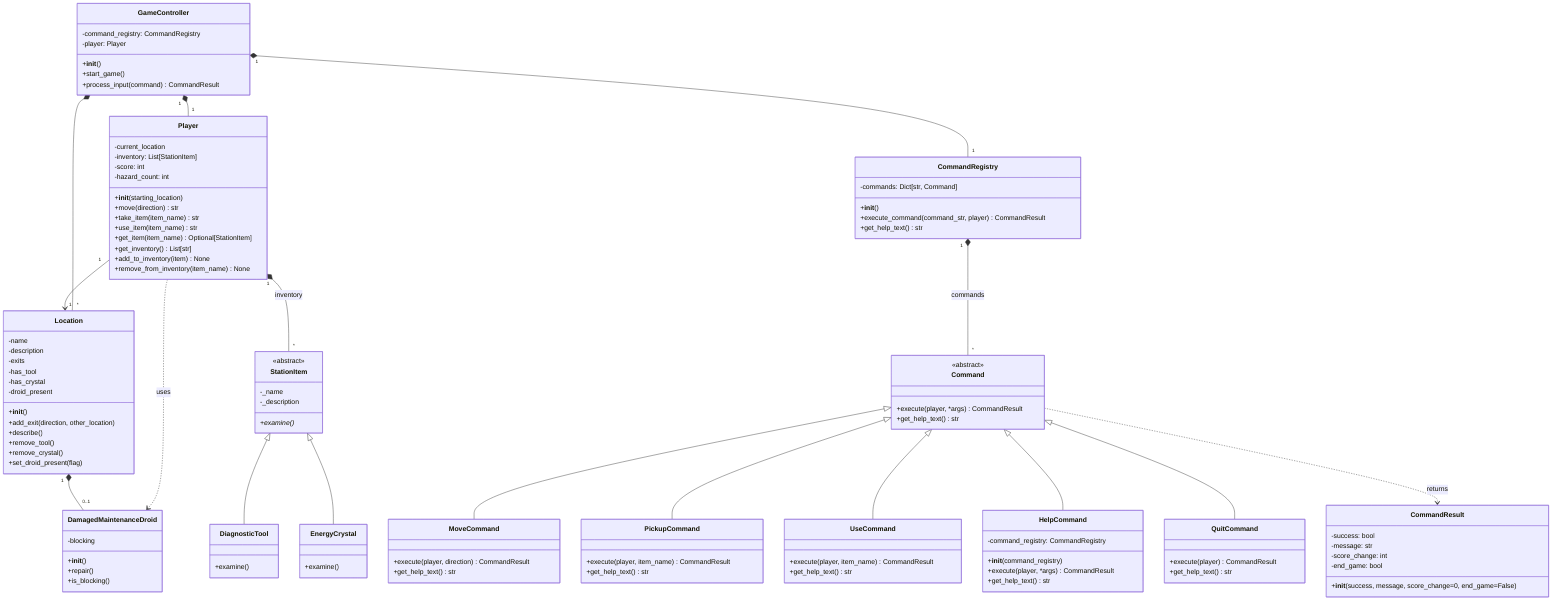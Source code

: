 %%https://www.mermaidchart.com/app/projects/47094d90-774a-4ae6-93a1-2cb529246fc4/diagrams/99d1ef36-488e-4133-bc3e-c1d843bf7947/share/invite/eyJhbGciOiJIUzI1NiIsInR5cCI6IkpXVCJ9.eyJkb2N1bWVudElEIjoiOTlkMWVmMzYtNDg4ZS00MTMzLWJjM2UtYzFkODQzYmY3OTQ3IiwiYWNjZXNzIjoiRWRpdCIsImlhdCI6MTc0OTk0OTU5Mn0.uazLs_2hfcVtrlq28p2kLkWsVvMLcLUdjSNnbZE1bQA

classDiagram
    class StationItem {
        <<abstract>>
        -_name
        -_description
        +examine()*
    }

    class DiagnosticTool {
        +examine()
    }

    class EnergyCrystal {
        +examine()
    }

    class Location {
        -name
        -description
        -exits
        -has_tool
        -has_crystal
        -droid_present
        +__init__()
        +add_exit(direction, other_location)
        +describe()
        +remove_tool()
        +remove_crystal()
        +set_droid_present(flag)
    }

    class DamagedMaintenanceDroid {
        -blocking
        +__init__()
        +repair()
        +is_blocking()
    }

    class Player {
        -current_location
        -inventory: List[StationItem]
        -score: int
        -hazard_count: int
        +__init__(starting_location)
        +move(direction) str
        +take_item(item_name) str
        +use_item(item_name) str
        +get_item(item_name) Optional[StationItem]
        +get_inventory() List[str]
        +add_to_inventory(item) None
        +remove_from_inventory(item_name) None
    }

    class Command {
        <<abstract>>
        +execute(player, *args) CommandResult
        +get_help_text() str
    }

    class CommandResult {
        -success: bool
        -message: str
        -score_change: int
        -end_game: bool
        +__init__(success, message, score_change=0, end_game=False)
    }

    class CommandRegistry {
        -commands: Dict[str, Command]
        +__init__()
        +execute_command(command_str, player) CommandResult
        +get_help_text() str
    }

    class MoveCommand {
        +execute(player, direction) CommandResult
        +get_help_text() str
    }

    class PickupCommand {
        +execute(player, item_name) CommandResult
        +get_help_text() str
    }

    class UseCommand {
        +execute(player, item_name) CommandResult
        +get_help_text() str
    }


    class HelpCommand {
        -command_registry: CommandRegistry
        +__init__(command_registry)
        +execute(player, *args) CommandResult
        +get_help_text() str
    }

    class QuitCommand {
        +execute(player) CommandResult
        +get_help_text() str
    }

    class GameController {
        -command_registry: CommandRegistry
        -player: Player
        +__init__()
        +start_game()
        +process_input(command) CommandResult
    }

    %% StationItem hierarchy
    StationItem <|-- DiagnosticTool
    StationItem <|-- EnergyCrystal
    
    %% Location relationships
    Location "1" *-- "0..1" DamagedMaintenanceDroid
    
    %% Player relationships
    Player "1" --> "1" Location
    Player "1" *-- "*" StationItem : inventory
    
    %% Command pattern
    Command <|-- MoveCommand
    Command <|-- PickupCommand
    Command <|-- UseCommand
    Command <|-- HelpCommand
    Command <|-- QuitCommand
    CommandRegistry "1" *-- "*" Command : commands
    
    %% Game controller relationships
    GameController "1" *-- "1" Player
    GameController "1" *-- "1" CommandRegistry
    GameController "1" *-- "*" Location
    
    %% Other relationships
    Player ..> DamagedMaintenanceDroid : uses
    Command ..> CommandResult : returns